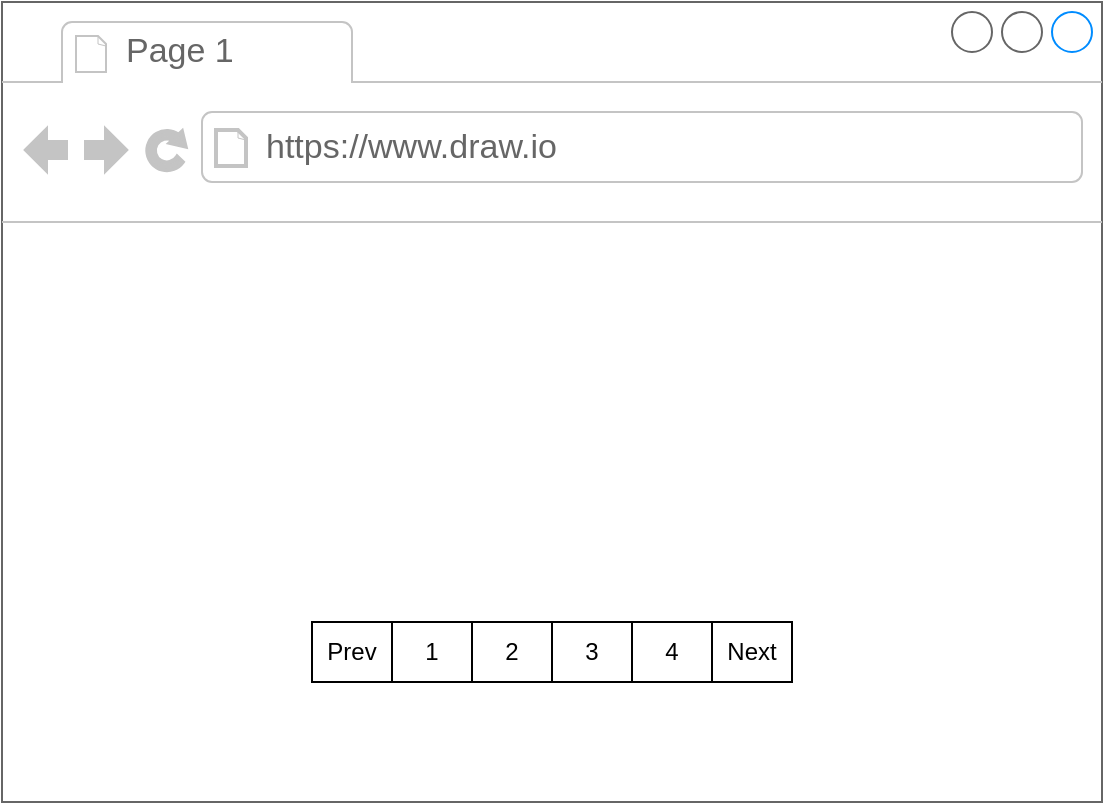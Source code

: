 <mxfile version="12.4.8" type="github">
  <diagram id="Rs8MqEs8put_HeRDnSsW" name="01 - directives">
    <mxGraphModel dx="996" dy="478" grid="1" gridSize="10" guides="1" tooltips="1" connect="1" arrows="1" fold="1" page="1" pageScale="1" pageWidth="1920" pageHeight="1200" math="0" shadow="0">
      <root>
        <mxCell id="0"/>
        <mxCell id="1" parent="0"/>
        <mxCell id="z5f2V-EEiVEmC1NtAZHZ-1" value="" style="strokeWidth=1;shadow=0;dashed=0;align=center;html=1;shape=mxgraph.mockup.containers.browserWindow;rSize=0;strokeColor=#666666;strokeColor2=#008cff;strokeColor3=#c4c4c4;mainText=,;recursiveResize=0;" vertex="1" parent="1">
          <mxGeometry x="300" y="110" width="550" height="400" as="geometry"/>
        </mxCell>
        <mxCell id="z5f2V-EEiVEmC1NtAZHZ-2" value="Page 1" style="strokeWidth=1;shadow=0;dashed=0;align=center;html=1;shape=mxgraph.mockup.containers.anchor;fontSize=17;fontColor=#666666;align=left;" vertex="1" parent="z5f2V-EEiVEmC1NtAZHZ-1">
          <mxGeometry x="60" y="12" width="110" height="26" as="geometry"/>
        </mxCell>
        <mxCell id="z5f2V-EEiVEmC1NtAZHZ-3" value="https://www.draw.io" style="strokeWidth=1;shadow=0;dashed=0;align=center;html=1;shape=mxgraph.mockup.containers.anchor;rSize=0;fontSize=17;fontColor=#666666;align=left;" vertex="1" parent="z5f2V-EEiVEmC1NtAZHZ-1">
          <mxGeometry x="130" y="60" width="250" height="26" as="geometry"/>
        </mxCell>
        <mxCell id="z5f2V-EEiVEmC1NtAZHZ-4" value="Prev" style="rounded=0;whiteSpace=wrap;html=1;" vertex="1" parent="z5f2V-EEiVEmC1NtAZHZ-1">
          <mxGeometry x="155" y="310" width="40" height="30" as="geometry"/>
        </mxCell>
        <mxCell id="z5f2V-EEiVEmC1NtAZHZ-5" value="1" style="rounded=0;whiteSpace=wrap;html=1;" vertex="1" parent="z5f2V-EEiVEmC1NtAZHZ-1">
          <mxGeometry x="195" y="310" width="40" height="30" as="geometry"/>
        </mxCell>
        <mxCell id="z5f2V-EEiVEmC1NtAZHZ-6" value="2" style="rounded=0;whiteSpace=wrap;html=1;" vertex="1" parent="z5f2V-EEiVEmC1NtAZHZ-1">
          <mxGeometry x="235" y="310" width="40" height="30" as="geometry"/>
        </mxCell>
        <mxCell id="z5f2V-EEiVEmC1NtAZHZ-7" value="3" style="rounded=0;whiteSpace=wrap;html=1;" vertex="1" parent="z5f2V-EEiVEmC1NtAZHZ-1">
          <mxGeometry x="275" y="310" width="40" height="30" as="geometry"/>
        </mxCell>
        <mxCell id="z5f2V-EEiVEmC1NtAZHZ-8" value="4" style="rounded=0;whiteSpace=wrap;html=1;" vertex="1" parent="z5f2V-EEiVEmC1NtAZHZ-1">
          <mxGeometry x="315" y="310" width="40" height="30" as="geometry"/>
        </mxCell>
        <mxCell id="z5f2V-EEiVEmC1NtAZHZ-10" value="Next" style="rounded=0;whiteSpace=wrap;html=1;" vertex="1" parent="z5f2V-EEiVEmC1NtAZHZ-1">
          <mxGeometry x="355" y="310" width="40" height="30" as="geometry"/>
        </mxCell>
      </root>
    </mxGraphModel>
  </diagram>
</mxfile>
